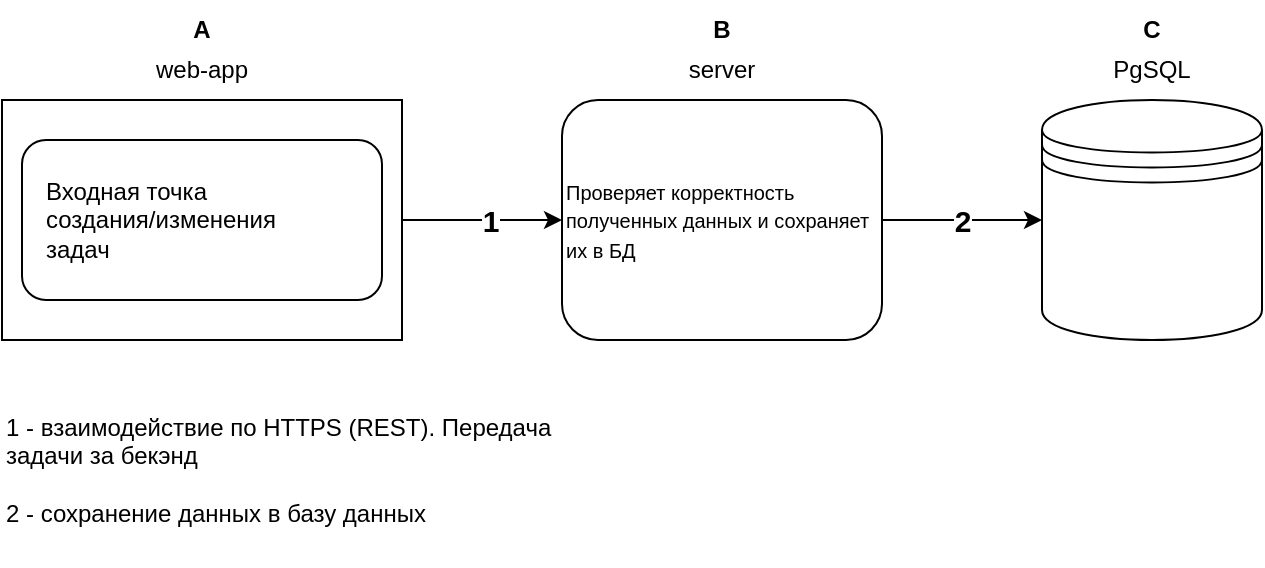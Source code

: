 <mxfile version="24.7.17">
  <diagram name="Страница — 1" id="U7JhZAmEZVtJP8MaD8Og">
    <mxGraphModel dx="918" dy="608" grid="1" gridSize="10" guides="1" tooltips="1" connect="1" arrows="1" fold="1" page="1" pageScale="1" pageWidth="1100" pageHeight="850" background="#ffffff" math="0" shadow="0">
      <root>
        <mxCell id="0" />
        <mxCell id="1" parent="0" />
        <mxCell id="etJbkVltKig01Gcyeeor-7" style="edgeStyle=orthogonalEdgeStyle;rounded=0;orthogonalLoop=1;jettySize=auto;html=1;" parent="1" source="etJbkVltKig01Gcyeeor-1" target="etJbkVltKig01Gcyeeor-4" edge="1">
          <mxGeometry relative="1" as="geometry" />
        </mxCell>
        <mxCell id="etJbkVltKig01Gcyeeor-8" value="&lt;font style=&quot;font-size: 15px;&quot;&gt;&lt;b&gt;1&lt;/b&gt;&lt;/font&gt;" style="edgeLabel;html=1;align=center;verticalAlign=middle;resizable=0;points=[];" parent="etJbkVltKig01Gcyeeor-7" vertex="1" connectable="0">
          <mxGeometry x="0.09" relative="1" as="geometry">
            <mxPoint as="offset" />
          </mxGeometry>
        </mxCell>
        <mxCell id="etJbkVltKig01Gcyeeor-2" value="&lt;b&gt;А&lt;/b&gt;" style="text;html=1;align=center;verticalAlign=middle;whiteSpace=wrap;rounded=0;" parent="1" vertex="1">
          <mxGeometry x="110" y="30" width="60" height="30" as="geometry" />
        </mxCell>
        <mxCell id="etJbkVltKig01Gcyeeor-1" value="" style="rounded=0;whiteSpace=wrap;html=1;" parent="1" vertex="1">
          <mxGeometry x="40" y="80" width="200" height="120" as="geometry" />
        </mxCell>
        <mxCell id="etJbkVltKig01Gcyeeor-3" value="web-app" style="text;html=1;align=center;verticalAlign=middle;whiteSpace=wrap;rounded=0;" parent="1" vertex="1">
          <mxGeometry x="110" y="50" width="60" height="30" as="geometry" />
        </mxCell>
        <mxCell id="etJbkVltKig01Gcyeeor-10" value="&lt;b&gt;&lt;font style=&quot;font-size: 15px;&quot;&gt;2&lt;/font&gt;&lt;/b&gt;" style="edgeStyle=orthogonalEdgeStyle;rounded=0;orthogonalLoop=1;jettySize=auto;html=1;" parent="1" source="etJbkVltKig01Gcyeeor-4" target="etJbkVltKig01Gcyeeor-9" edge="1">
          <mxGeometry relative="1" as="geometry" />
        </mxCell>
        <mxCell id="etJbkVltKig01Gcyeeor-4" value="&lt;span style=&quot;font-size: 10px;&quot;&gt;Проверяет корректность полученных данных и сохраняет их в БД&lt;/span&gt;" style="rounded=1;whiteSpace=wrap;html=1;align=left;" parent="1" vertex="1">
          <mxGeometry x="320" y="80" width="160" height="120" as="geometry" />
        </mxCell>
        <mxCell id="etJbkVltKig01Gcyeeor-5" value="&lt;b&gt;B&lt;/b&gt;" style="text;html=1;align=center;verticalAlign=middle;whiteSpace=wrap;rounded=0;" parent="1" vertex="1">
          <mxGeometry x="370" y="30" width="60" height="30" as="geometry" />
        </mxCell>
        <mxCell id="etJbkVltKig01Gcyeeor-6" value="server" style="text;html=1;align=center;verticalAlign=middle;whiteSpace=wrap;rounded=0;" parent="1" vertex="1">
          <mxGeometry x="370" y="50" width="60" height="30" as="geometry" />
        </mxCell>
        <mxCell id="etJbkVltKig01Gcyeeor-9" value="" style="shape=datastore;whiteSpace=wrap;html=1;" parent="1" vertex="1">
          <mxGeometry x="560" y="80" width="110" height="120" as="geometry" />
        </mxCell>
        <mxCell id="etJbkVltKig01Gcyeeor-12" value="&lt;b&gt;C&lt;/b&gt;" style="text;html=1;align=center;verticalAlign=middle;whiteSpace=wrap;rounded=0;" parent="1" vertex="1">
          <mxGeometry x="585" y="30" width="60" height="30" as="geometry" />
        </mxCell>
        <mxCell id="etJbkVltKig01Gcyeeor-13" value="PgSQL" style="text;html=1;align=center;verticalAlign=middle;whiteSpace=wrap;rounded=0;" parent="1" vertex="1">
          <mxGeometry x="585" y="50" width="60" height="30" as="geometry" />
        </mxCell>
        <UserObject label="1 - взаимодействие по HTTPS (REST). Передача задачи за бекэнд&lt;br&gt;&lt;br&gt;2 - сохранение данных в базу данных" placeholders="1" name="Variable" id="Fx_gwaQT0-5q2W3zaOUt-5">
          <mxCell style="text;html=1;strokeColor=none;fillColor=none;align=left;verticalAlign=top;whiteSpace=wrap;overflow=hidden;" vertex="1" parent="1">
            <mxGeometry x="40" y="230" width="280" height="80" as="geometry" />
          </mxCell>
        </UserObject>
        <mxCell id="Fx_gwaQT0-5q2W3zaOUt-6" value="" style="rounded=1;whiteSpace=wrap;html=1;" vertex="1" parent="1">
          <mxGeometry x="50" y="100" width="180" height="80" as="geometry" />
        </mxCell>
        <UserObject label="Входная точка создания/изменения задач" placeholders="1" name="Variable" id="Fx_gwaQT0-5q2W3zaOUt-1">
          <mxCell style="text;html=1;strokeColor=none;fillColor=none;align=left;verticalAlign=middle;whiteSpace=wrap;overflow=hidden;" vertex="1" parent="1">
            <mxGeometry x="60" y="115" width="125" height="50" as="geometry" />
          </mxCell>
        </UserObject>
      </root>
    </mxGraphModel>
  </diagram>
</mxfile>
